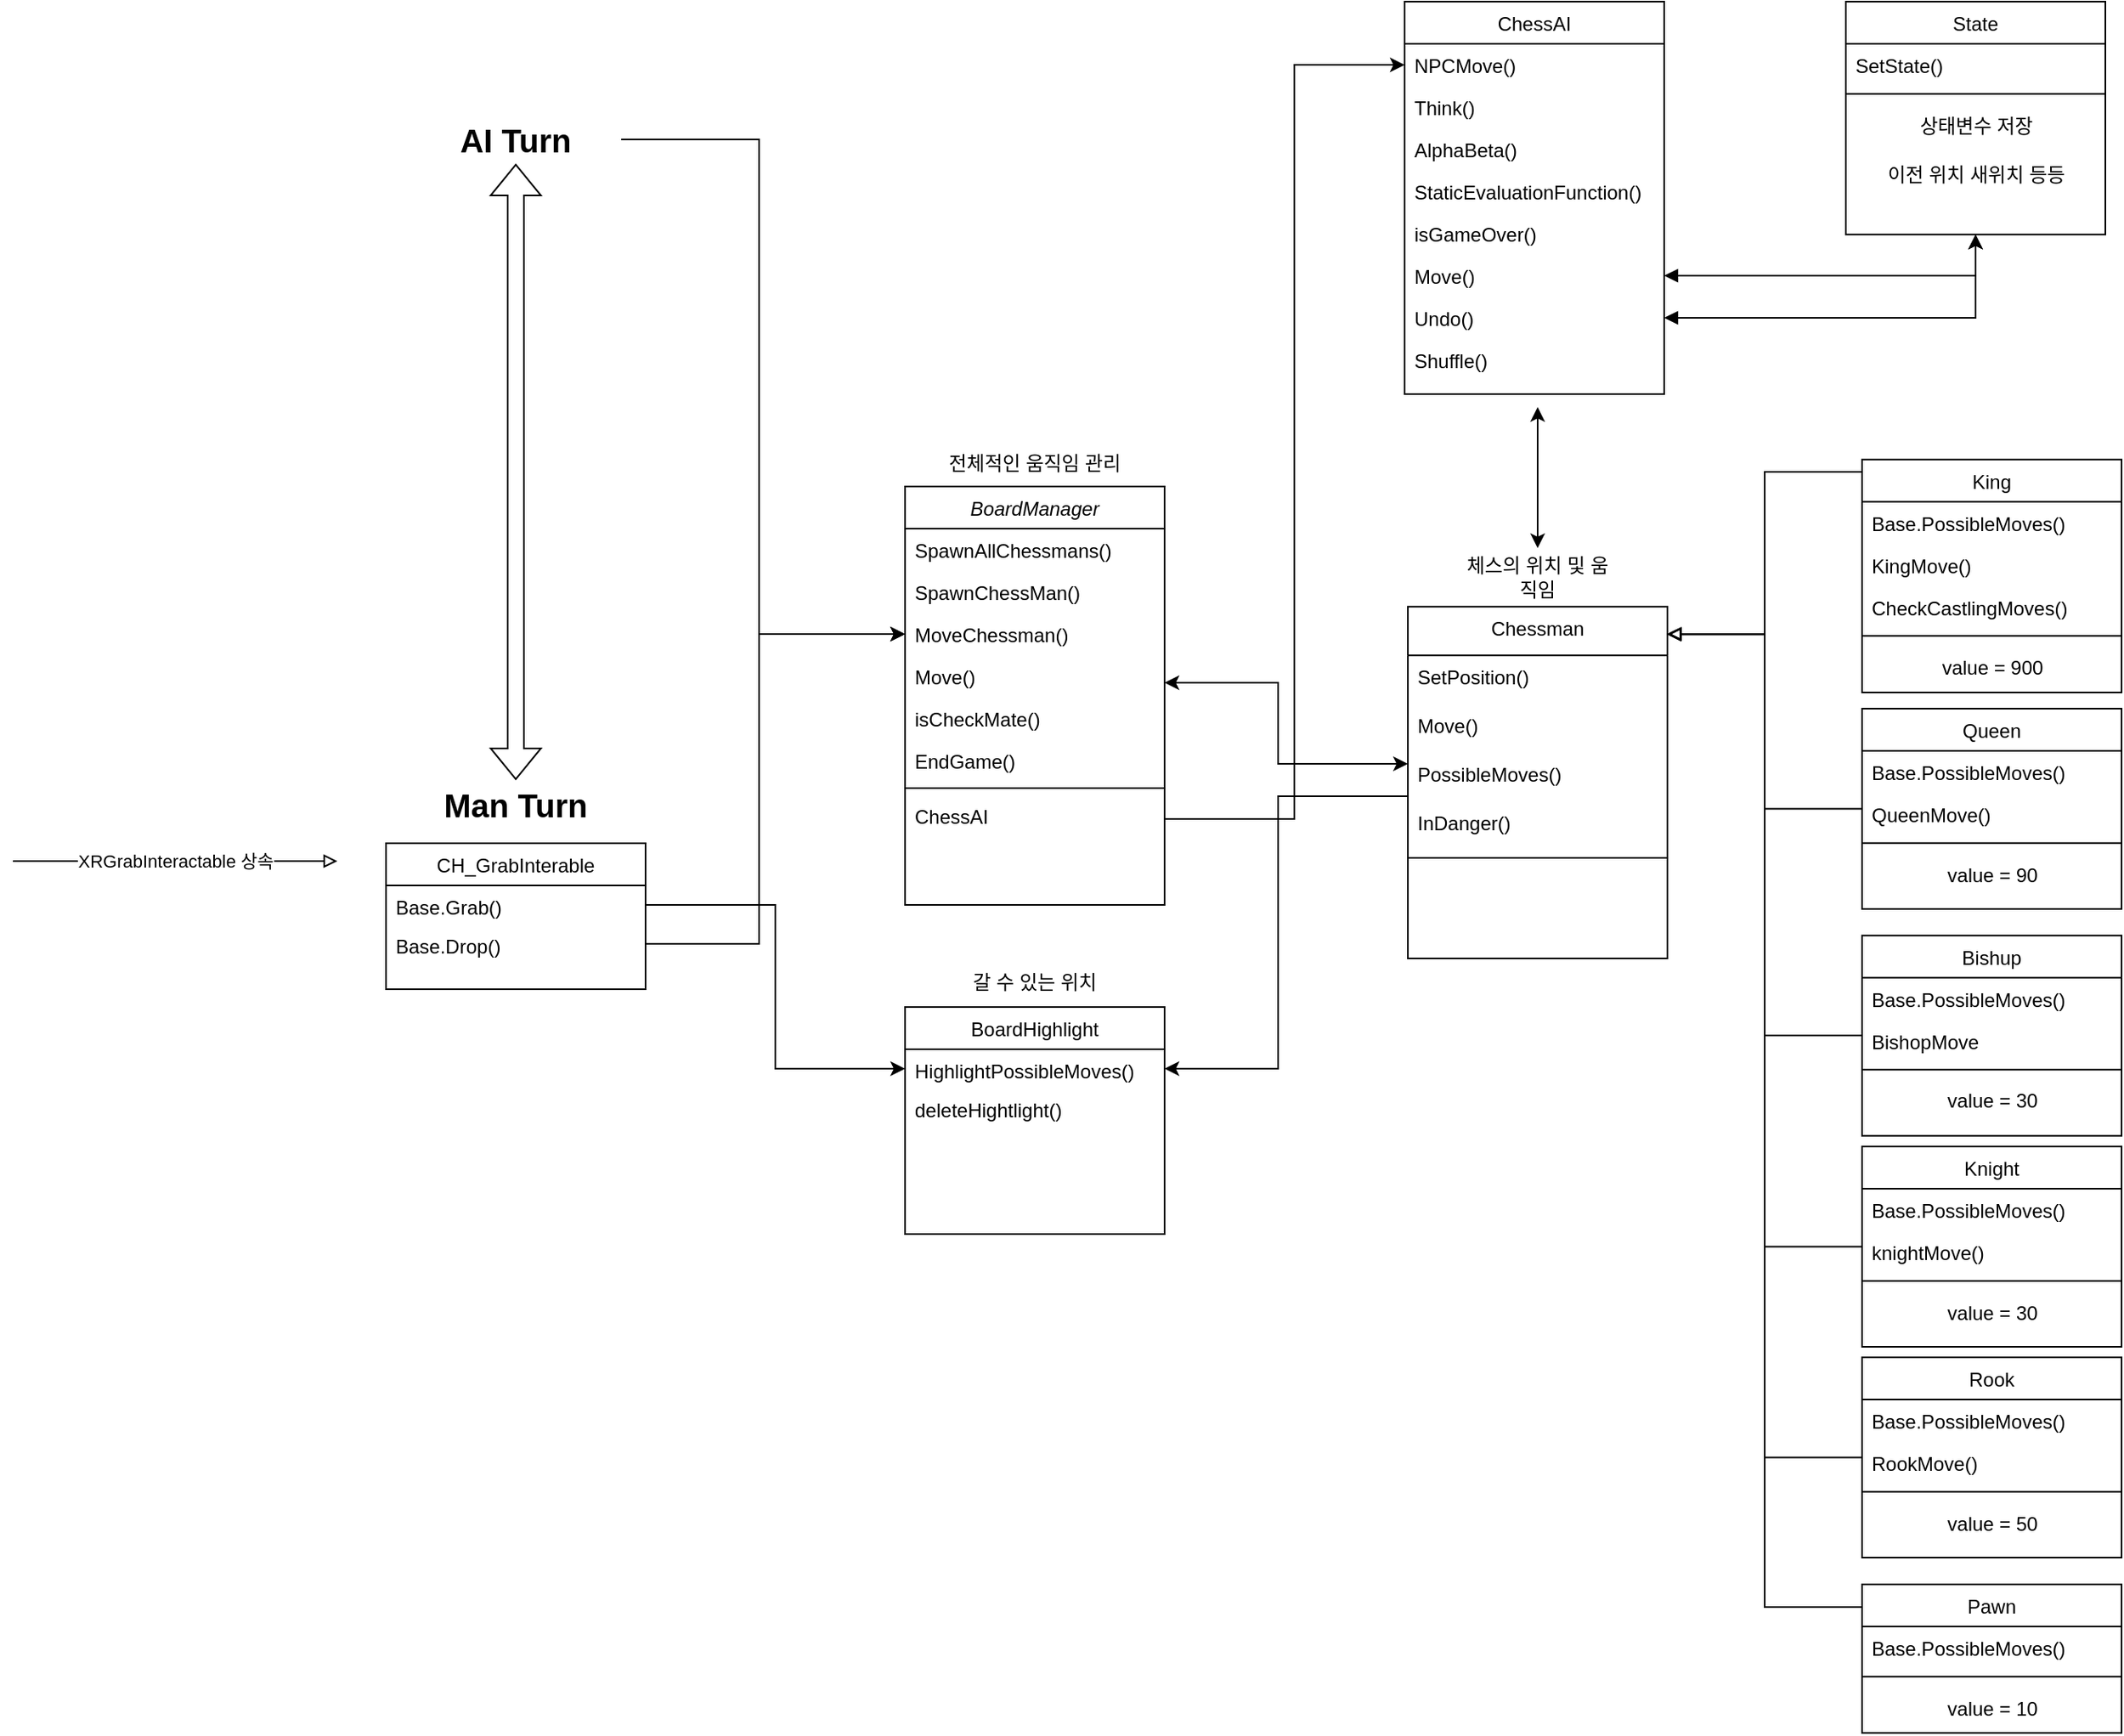 <mxfile version="22.1.15" type="github">
  <diagram id="C5RBs43oDa-KdzZeNtuy" name="Page-1">
    <mxGraphModel dx="2206" dy="1188" grid="1" gridSize="10" guides="1" tooltips="1" connect="1" arrows="1" fold="1" page="1" pageScale="1" pageWidth="2336" pageHeight="1654" math="0" shadow="0">
      <root>
        <mxCell id="WIyWlLk6GJQsqaUBKTNV-0" />
        <mxCell id="WIyWlLk6GJQsqaUBKTNV-1" parent="WIyWlLk6GJQsqaUBKTNV-0" />
        <mxCell id="zkfFHV4jXpPFQw0GAbJ--13" value="ChessAI&#xa;" style="swimlane;fontStyle=0;align=center;verticalAlign=top;childLayout=stackLayout;horizontal=1;startSize=26;horizontalStack=0;resizeParent=1;resizeLast=0;collapsible=1;marginBottom=0;rounded=0;shadow=0;strokeWidth=1;" parent="WIyWlLk6GJQsqaUBKTNV-1" vertex="1">
          <mxGeometry x="1168" y="450" width="160" height="242" as="geometry">
            <mxRectangle x="340" y="380" width="170" height="26" as="alternateBounds" />
          </mxGeometry>
        </mxCell>
        <mxCell id="zkfFHV4jXpPFQw0GAbJ--14" value="NPCMove()" style="text;align=left;verticalAlign=top;spacingLeft=4;spacingRight=4;overflow=hidden;rotatable=0;points=[[0,0.5],[1,0.5]];portConstraint=eastwest;" parent="zkfFHV4jXpPFQw0GAbJ--13" vertex="1">
          <mxGeometry y="26" width="160" height="26" as="geometry" />
        </mxCell>
        <mxCell id="YyBfLoDIDOj0z5eIzJVB-147" value="Think()" style="text;align=left;verticalAlign=top;spacingLeft=4;spacingRight=4;overflow=hidden;rotatable=0;points=[[0,0.5],[1,0.5]];portConstraint=eastwest;" vertex="1" parent="zkfFHV4jXpPFQw0GAbJ--13">
          <mxGeometry y="52" width="160" height="26" as="geometry" />
        </mxCell>
        <mxCell id="YyBfLoDIDOj0z5eIzJVB-148" value="AlphaBeta()" style="text;align=left;verticalAlign=top;spacingLeft=4;spacingRight=4;overflow=hidden;rotatable=0;points=[[0,0.5],[1,0.5]];portConstraint=eastwest;" vertex="1" parent="zkfFHV4jXpPFQw0GAbJ--13">
          <mxGeometry y="78" width="160" height="26" as="geometry" />
        </mxCell>
        <mxCell id="YyBfLoDIDOj0z5eIzJVB-150" value="StaticEvaluationFunction()" style="text;align=left;verticalAlign=top;spacingLeft=4;spacingRight=4;overflow=hidden;rotatable=0;points=[[0,0.5],[1,0.5]];portConstraint=eastwest;" vertex="1" parent="zkfFHV4jXpPFQw0GAbJ--13">
          <mxGeometry y="104" width="160" height="26" as="geometry" />
        </mxCell>
        <mxCell id="YyBfLoDIDOj0z5eIzJVB-151" value="isGameOver()" style="text;align=left;verticalAlign=top;spacingLeft=4;spacingRight=4;overflow=hidden;rotatable=0;points=[[0,0.5],[1,0.5]];portConstraint=eastwest;" vertex="1" parent="zkfFHV4jXpPFQw0GAbJ--13">
          <mxGeometry y="130" width="160" height="26" as="geometry" />
        </mxCell>
        <mxCell id="YyBfLoDIDOj0z5eIzJVB-152" value="Move()" style="text;align=left;verticalAlign=top;spacingLeft=4;spacingRight=4;overflow=hidden;rotatable=0;points=[[0,0.5],[1,0.5]];portConstraint=eastwest;" vertex="1" parent="zkfFHV4jXpPFQw0GAbJ--13">
          <mxGeometry y="156" width="160" height="26" as="geometry" />
        </mxCell>
        <mxCell id="YyBfLoDIDOj0z5eIzJVB-153" value="Undo()" style="text;align=left;verticalAlign=top;spacingLeft=4;spacingRight=4;overflow=hidden;rotatable=0;points=[[0,0.5],[1,0.5]];portConstraint=eastwest;" vertex="1" parent="zkfFHV4jXpPFQw0GAbJ--13">
          <mxGeometry y="182" width="160" height="26" as="geometry" />
        </mxCell>
        <mxCell id="YyBfLoDIDOj0z5eIzJVB-154" value="Shuffle()" style="text;align=left;verticalAlign=top;spacingLeft=4;spacingRight=4;overflow=hidden;rotatable=0;points=[[0,0.5],[1,0.5]];portConstraint=eastwest;" vertex="1" parent="zkfFHV4jXpPFQw0GAbJ--13">
          <mxGeometry y="208" width="160" height="26" as="geometry" />
        </mxCell>
        <mxCell id="YyBfLoDIDOj0z5eIzJVB-8" value="" style="group;fontStyle=1" vertex="1" connectable="0" parent="WIyWlLk6GJQsqaUBKTNV-1">
          <mxGeometry x="860" y="720" width="160" height="209" as="geometry" />
        </mxCell>
        <mxCell id="zkfFHV4jXpPFQw0GAbJ--0" value="BoardManager" style="swimlane;fontStyle=2;align=center;verticalAlign=top;childLayout=stackLayout;horizontal=1;startSize=26;horizontalStack=0;resizeParent=1;resizeLast=0;collapsible=1;marginBottom=0;rounded=0;shadow=0;strokeWidth=1;" parent="YyBfLoDIDOj0z5eIzJVB-8" vertex="1">
          <mxGeometry y="29" width="160" height="258" as="geometry">
            <mxRectangle x="230" y="140" width="160" height="26" as="alternateBounds" />
          </mxGeometry>
        </mxCell>
        <mxCell id="zkfFHV4jXpPFQw0GAbJ--1" value="SpawnAllChessmans()" style="text;align=left;verticalAlign=top;spacingLeft=4;spacingRight=4;overflow=hidden;rotatable=0;points=[[0,0.5],[1,0.5]];portConstraint=eastwest;" parent="zkfFHV4jXpPFQw0GAbJ--0" vertex="1">
          <mxGeometry y="26" width="160" height="26" as="geometry" />
        </mxCell>
        <mxCell id="zkfFHV4jXpPFQw0GAbJ--2" value="SpawnChessMan()" style="text;align=left;verticalAlign=top;spacingLeft=4;spacingRight=4;overflow=hidden;rotatable=0;points=[[0,0.5],[1,0.5]];portConstraint=eastwest;rounded=0;shadow=0;html=0;" parent="zkfFHV4jXpPFQw0GAbJ--0" vertex="1">
          <mxGeometry y="52" width="160" height="26" as="geometry" />
        </mxCell>
        <mxCell id="zkfFHV4jXpPFQw0GAbJ--3" value="MoveChessman()" style="text;align=left;verticalAlign=top;spacingLeft=4;spacingRight=4;overflow=hidden;rotatable=0;points=[[0,0.5],[1,0.5]];portConstraint=eastwest;rounded=0;shadow=0;html=0;" parent="zkfFHV4jXpPFQw0GAbJ--0" vertex="1">
          <mxGeometry y="78" width="160" height="26" as="geometry" />
        </mxCell>
        <mxCell id="YyBfLoDIDOj0z5eIzJVB-79" value="Move()" style="text;align=left;verticalAlign=top;spacingLeft=4;spacingRight=4;overflow=hidden;rotatable=0;points=[[0,0.5],[1,0.5]];portConstraint=eastwest;rounded=0;shadow=0;html=0;" vertex="1" parent="zkfFHV4jXpPFQw0GAbJ--0">
          <mxGeometry y="104" width="160" height="26" as="geometry" />
        </mxCell>
        <mxCell id="YyBfLoDIDOj0z5eIzJVB-80" value="isCheckMate()" style="text;align=left;verticalAlign=top;spacingLeft=4;spacingRight=4;overflow=hidden;rotatable=0;points=[[0,0.5],[1,0.5]];portConstraint=eastwest;rounded=0;shadow=0;html=0;" vertex="1" parent="zkfFHV4jXpPFQw0GAbJ--0">
          <mxGeometry y="130" width="160" height="26" as="geometry" />
        </mxCell>
        <mxCell id="YyBfLoDIDOj0z5eIzJVB-81" value="EndGame()" style="text;align=left;verticalAlign=top;spacingLeft=4;spacingRight=4;overflow=hidden;rotatable=0;points=[[0,0.5],[1,0.5]];portConstraint=eastwest;rounded=0;shadow=0;html=0;" vertex="1" parent="zkfFHV4jXpPFQw0GAbJ--0">
          <mxGeometry y="156" width="160" height="26" as="geometry" />
        </mxCell>
        <mxCell id="zkfFHV4jXpPFQw0GAbJ--4" value="" style="line;html=1;strokeWidth=1;align=left;verticalAlign=middle;spacingTop=-1;spacingLeft=3;spacingRight=3;rotatable=0;labelPosition=right;points=[];portConstraint=eastwest;" parent="zkfFHV4jXpPFQw0GAbJ--0" vertex="1">
          <mxGeometry y="182" width="160" height="8" as="geometry" />
        </mxCell>
        <mxCell id="zkfFHV4jXpPFQw0GAbJ--5" value="ChessAI" style="text;align=left;verticalAlign=top;spacingLeft=4;spacingRight=4;overflow=hidden;rotatable=0;points=[[0,0.5],[1,0.5]];portConstraint=eastwest;" parent="zkfFHV4jXpPFQw0GAbJ--0" vertex="1">
          <mxGeometry y="190" width="160" height="30" as="geometry" />
        </mxCell>
        <mxCell id="YyBfLoDIDOj0z5eIzJVB-7" value="&lt;span&gt;전체적인 움직임 관리&lt;/span&gt;" style="text;html=1;strokeColor=none;fillColor=none;align=center;verticalAlign=middle;whiteSpace=wrap;rounded=0;fontStyle=0" vertex="1" parent="YyBfLoDIDOj0z5eIzJVB-8">
          <mxGeometry x="20" width="120" height="30" as="geometry" />
        </mxCell>
        <mxCell id="YyBfLoDIDOj0z5eIzJVB-19" value="King" style="swimlane;fontStyle=0;align=center;verticalAlign=top;childLayout=stackLayout;horizontal=1;startSize=26;horizontalStack=0;resizeParent=1;resizeLast=0;collapsible=1;marginBottom=0;rounded=0;shadow=0;strokeWidth=1;" vertex="1" parent="WIyWlLk6GJQsqaUBKTNV-1">
          <mxGeometry x="1450" y="732.36" width="160" height="143.638" as="geometry">
            <mxRectangle x="1400" y="676.5" width="170" height="26" as="alternateBounds" />
          </mxGeometry>
        </mxCell>
        <mxCell id="YyBfLoDIDOj0z5eIzJVB-20" value="Base.PossibleMoves()" style="text;align=left;verticalAlign=top;spacingLeft=4;spacingRight=4;overflow=hidden;rotatable=0;points=[[0,0.5],[1,0.5]];portConstraint=eastwest;" vertex="1" parent="YyBfLoDIDOj0z5eIzJVB-19">
          <mxGeometry y="26" width="160" height="26" as="geometry" />
        </mxCell>
        <mxCell id="YyBfLoDIDOj0z5eIzJVB-78" value="KingMove()" style="text;align=left;verticalAlign=top;spacingLeft=4;spacingRight=4;overflow=hidden;rotatable=0;points=[[0,0.5],[1,0.5]];portConstraint=eastwest;" vertex="1" parent="YyBfLoDIDOj0z5eIzJVB-19">
          <mxGeometry y="52" width="160" height="26" as="geometry" />
        </mxCell>
        <mxCell id="YyBfLoDIDOj0z5eIzJVB-118" value="CheckCastlingMoves()" style="text;align=left;verticalAlign=top;spacingLeft=4;spacingRight=4;overflow=hidden;rotatable=0;points=[[0,0.5],[1,0.5]];portConstraint=eastwest;" vertex="1" parent="YyBfLoDIDOj0z5eIzJVB-19">
          <mxGeometry y="78" width="160" height="26" as="geometry" />
        </mxCell>
        <mxCell id="YyBfLoDIDOj0z5eIzJVB-77" value="" style="line;html=1;strokeWidth=1;align=left;verticalAlign=middle;spacingTop=-1;spacingLeft=3;spacingRight=3;rotatable=0;labelPosition=right;points=[];portConstraint=eastwest;" vertex="1" parent="YyBfLoDIDOj0z5eIzJVB-19">
          <mxGeometry y="104" width="160" height="9.638" as="geometry" />
        </mxCell>
        <mxCell id="YyBfLoDIDOj0z5eIzJVB-112" value="value = 900" style="text;html=1;align=center;verticalAlign=middle;resizable=0;points=[];autosize=1;strokeColor=none;fillColor=none;" vertex="1" parent="YyBfLoDIDOj0z5eIzJVB-19">
          <mxGeometry y="113.638" width="160" height="30" as="geometry" />
        </mxCell>
        <mxCell id="YyBfLoDIDOj0z5eIzJVB-36" value="CH_GrabInterable" style="swimlane;fontStyle=0;align=center;verticalAlign=top;childLayout=stackLayout;horizontal=1;startSize=26;horizontalStack=0;resizeParent=1;resizeLast=0;collapsible=1;marginBottom=0;rounded=0;shadow=0;strokeWidth=1;" vertex="1" parent="WIyWlLk6GJQsqaUBKTNV-1">
          <mxGeometry x="540" y="969" width="160" height="90" as="geometry">
            <mxRectangle x="340" y="380" width="170" height="26" as="alternateBounds" />
          </mxGeometry>
        </mxCell>
        <mxCell id="YyBfLoDIDOj0z5eIzJVB-37" value="Base.Grab()" style="text;align=left;verticalAlign=top;spacingLeft=4;spacingRight=4;overflow=hidden;rotatable=0;points=[[0,0.5],[1,0.5]];portConstraint=eastwest;" vertex="1" parent="YyBfLoDIDOj0z5eIzJVB-36">
          <mxGeometry y="26" width="160" height="24" as="geometry" />
        </mxCell>
        <mxCell id="YyBfLoDIDOj0z5eIzJVB-66" value="Base.Drop()" style="text;align=left;verticalAlign=top;spacingLeft=4;spacingRight=4;overflow=hidden;rotatable=0;points=[[0,0.5],[1,0.5]];portConstraint=eastwest;" vertex="1" parent="YyBfLoDIDOj0z5eIzJVB-36">
          <mxGeometry y="50" width="160" height="24" as="geometry" />
        </mxCell>
        <mxCell id="YyBfLoDIDOj0z5eIzJVB-46" value="" style="endArrow=block;html=1;rounded=0;endFill=0;" edge="1" parent="WIyWlLk6GJQsqaUBKTNV-1">
          <mxGeometry relative="1" as="geometry">
            <mxPoint x="310" y="980" as="sourcePoint" />
            <mxPoint x="510" y="980" as="targetPoint" />
          </mxGeometry>
        </mxCell>
        <mxCell id="YyBfLoDIDOj0z5eIzJVB-47" value="XRGrabInteractable 상속" style="edgeLabel;resizable=0;html=1;align=center;verticalAlign=middle;" connectable="0" vertex="1" parent="YyBfLoDIDOj0z5eIzJVB-46">
          <mxGeometry relative="1" as="geometry" />
        </mxCell>
        <mxCell id="YyBfLoDIDOj0z5eIzJVB-159" style="edgeStyle=orthogonalEdgeStyle;rounded=0;orthogonalLoop=1;jettySize=auto;html=1;exitX=0.5;exitY=1;exitDx=0;exitDy=0;entryX=0.5;entryY=0;entryDx=0;entryDy=0;shape=flexArrow;startArrow=block;" edge="1" parent="WIyWlLk6GJQsqaUBKTNV-1" source="YyBfLoDIDOj0z5eIzJVB-50" target="YyBfLoDIDOj0z5eIzJVB-51">
          <mxGeometry relative="1" as="geometry" />
        </mxCell>
        <mxCell id="YyBfLoDIDOj0z5eIzJVB-160" style="edgeStyle=orthogonalEdgeStyle;rounded=0;orthogonalLoop=1;jettySize=auto;html=1;entryX=0;entryY=0.5;entryDx=0;entryDy=0;" edge="1" parent="WIyWlLk6GJQsqaUBKTNV-1" source="YyBfLoDIDOj0z5eIzJVB-50" target="zkfFHV4jXpPFQw0GAbJ--3">
          <mxGeometry relative="1" as="geometry">
            <Array as="points">
              <mxPoint x="770" y="535" />
              <mxPoint x="770" y="840" />
            </Array>
          </mxGeometry>
        </mxCell>
        <mxCell id="YyBfLoDIDOj0z5eIzJVB-50" value="AI Turn" style="text;html=1;strokeColor=none;fillColor=none;align=center;verticalAlign=middle;whiteSpace=wrap;rounded=0;fontStyle=1;fontSize=20;" vertex="1" parent="WIyWlLk6GJQsqaUBKTNV-1">
          <mxGeometry x="555" y="520" width="130" height="30" as="geometry" />
        </mxCell>
        <mxCell id="YyBfLoDIDOj0z5eIzJVB-51" value="Man Turn" style="text;html=1;strokeColor=none;fillColor=none;align=center;verticalAlign=middle;whiteSpace=wrap;rounded=0;fontStyle=1;fontSize=20;" vertex="1" parent="WIyWlLk6GJQsqaUBKTNV-1">
          <mxGeometry x="555" y="930" width="130" height="30" as="geometry" />
        </mxCell>
        <mxCell id="YyBfLoDIDOj0z5eIzJVB-54" value="" style="group" vertex="1" connectable="0" parent="WIyWlLk6GJQsqaUBKTNV-1">
          <mxGeometry x="1170" y="787" width="160" height="253" as="geometry" />
        </mxCell>
        <mxCell id="YyBfLoDIDOj0z5eIzJVB-4" value="Chessman" style="swimlane;fontStyle=0;align=center;verticalAlign=top;childLayout=stackLayout;horizontal=1;startSize=30;horizontalStack=0;resizeParent=1;resizeLast=0;collapsible=1;marginBottom=0;rounded=0;shadow=0;strokeWidth=1;" vertex="1" parent="YyBfLoDIDOj0z5eIzJVB-54">
          <mxGeometry y="36.143" width="160" height="216.857" as="geometry">
            <mxRectangle x="340" y="380" width="170" height="26" as="alternateBounds" />
          </mxGeometry>
        </mxCell>
        <mxCell id="YyBfLoDIDOj0z5eIzJVB-5" value="SetPosition()" style="text;align=left;verticalAlign=top;spacingLeft=4;spacingRight=4;overflow=hidden;rotatable=0;points=[[0,0.5],[1,0.5]];portConstraint=eastwest;spacingTop=0;spacingBottom=5;whiteSpace=wrap;" vertex="1" parent="YyBfLoDIDOj0z5eIzJVB-4">
          <mxGeometry y="30" width="160" height="30" as="geometry" />
        </mxCell>
        <mxCell id="YyBfLoDIDOj0z5eIzJVB-70" value="Move()" style="text;align=left;verticalAlign=top;spacingLeft=4;spacingRight=4;overflow=hidden;rotatable=0;points=[[0,0.5],[1,0.5]];portConstraint=eastwest;spacingTop=0;spacingBottom=5;whiteSpace=wrap;" vertex="1" parent="YyBfLoDIDOj0z5eIzJVB-4">
          <mxGeometry y="60" width="160" height="30" as="geometry" />
        </mxCell>
        <mxCell id="YyBfLoDIDOj0z5eIzJVB-71" value="PossibleMoves()" style="text;align=left;verticalAlign=top;spacingLeft=4;spacingRight=4;overflow=hidden;rotatable=0;points=[[0,0.5],[1,0.5]];portConstraint=eastwest;spacingTop=0;spacingBottom=5;whiteSpace=wrap;" vertex="1" parent="YyBfLoDIDOj0z5eIzJVB-4">
          <mxGeometry y="90" width="160" height="30" as="geometry" />
        </mxCell>
        <mxCell id="YyBfLoDIDOj0z5eIzJVB-72" value="InDanger()" style="text;align=left;verticalAlign=top;spacingLeft=4;spacingRight=4;overflow=hidden;rotatable=0;points=[[0,0.5],[1,0.5]];portConstraint=eastwest;spacingTop=0;spacingBottom=5;whiteSpace=wrap;" vertex="1" parent="YyBfLoDIDOj0z5eIzJVB-4">
          <mxGeometry y="120" width="160" height="30" as="geometry" />
        </mxCell>
        <mxCell id="YyBfLoDIDOj0z5eIzJVB-6" value="" style="line;html=1;strokeWidth=1;align=left;verticalAlign=middle;spacingTop=-1;spacingLeft=3;spacingRight=3;rotatable=0;labelPosition=right;points=[];portConstraint=eastwest;" vertex="1" parent="YyBfLoDIDOj0z5eIzJVB-4">
          <mxGeometry y="150" width="160" height="9.638" as="geometry" />
        </mxCell>
        <mxCell id="YyBfLoDIDOj0z5eIzJVB-164" style="edgeStyle=orthogonalEdgeStyle;rounded=0;orthogonalLoop=1;jettySize=auto;html=1;startArrow=classic;startFill=1;" edge="1" parent="YyBfLoDIDOj0z5eIzJVB-54" source="YyBfLoDIDOj0z5eIzJVB-52">
          <mxGeometry relative="1" as="geometry">
            <mxPoint x="80.0" y="-87" as="targetPoint" />
          </mxGeometry>
        </mxCell>
        <mxCell id="YyBfLoDIDOj0z5eIzJVB-52" value="체스의 위치 및 움직임" style="text;html=1;strokeColor=none;fillColor=none;align=center;verticalAlign=middle;whiteSpace=wrap;rounded=0;" vertex="1" parent="YyBfLoDIDOj0z5eIzJVB-54">
          <mxGeometry x="35" width="90" height="36.143" as="geometry" />
        </mxCell>
        <mxCell id="YyBfLoDIDOj0z5eIzJVB-74" style="edgeStyle=orthogonalEdgeStyle;rounded=0;orthogonalLoop=1;jettySize=auto;html=1;exitX=1;exitY=0.5;exitDx=0;exitDy=0;entryX=0;entryY=0.5;entryDx=0;entryDy=0;" edge="1" parent="WIyWlLk6GJQsqaUBKTNV-1" source="YyBfLoDIDOj0z5eIzJVB-37" target="zkfFHV4jXpPFQw0GAbJ--7">
          <mxGeometry relative="1" as="geometry" />
        </mxCell>
        <mxCell id="YyBfLoDIDOj0z5eIzJVB-84" style="rounded=0;orthogonalLoop=1;jettySize=auto;html=1;edgeStyle=orthogonalEdgeStyle;startArrow=classic;startFill=1;" edge="1" parent="WIyWlLk6GJQsqaUBKTNV-1" source="YyBfLoDIDOj0z5eIzJVB-4" target="zkfFHV4jXpPFQw0GAbJ--0">
          <mxGeometry relative="1" as="geometry">
            <Array as="points">
              <mxPoint x="1090" y="920" />
              <mxPoint x="1090" y="870" />
            </Array>
          </mxGeometry>
        </mxCell>
        <mxCell id="YyBfLoDIDOj0z5eIzJVB-137" style="edgeStyle=orthogonalEdgeStyle;rounded=0;orthogonalLoop=1;jettySize=auto;html=1;endArrow=block;endFill=0;" edge="1" parent="WIyWlLk6GJQsqaUBKTNV-1" source="YyBfLoDIDOj0z5eIzJVB-86">
          <mxGeometry relative="1" as="geometry">
            <mxPoint x="1330" y="840" as="targetPoint" />
            <Array as="points">
              <mxPoint x="1390" y="948" />
              <mxPoint x="1390" y="840" />
            </Array>
          </mxGeometry>
        </mxCell>
        <mxCell id="YyBfLoDIDOj0z5eIzJVB-86" value="Queen" style="swimlane;fontStyle=0;align=center;verticalAlign=top;childLayout=stackLayout;horizontal=1;startSize=26;horizontalStack=0;resizeParent=1;resizeLast=0;collapsible=1;marginBottom=0;rounded=0;shadow=0;strokeWidth=1;" vertex="1" parent="WIyWlLk6GJQsqaUBKTNV-1">
          <mxGeometry x="1450" y="886" width="160" height="123.5" as="geometry">
            <mxRectangle x="1400" y="676.5" width="170" height="26" as="alternateBounds" />
          </mxGeometry>
        </mxCell>
        <mxCell id="YyBfLoDIDOj0z5eIzJVB-87" value="Base.PossibleMoves()" style="text;align=left;verticalAlign=top;spacingLeft=4;spacingRight=4;overflow=hidden;rotatable=0;points=[[0,0.5],[1,0.5]];portConstraint=eastwest;" vertex="1" parent="YyBfLoDIDOj0z5eIzJVB-86">
          <mxGeometry y="26" width="160" height="26" as="geometry" />
        </mxCell>
        <mxCell id="YyBfLoDIDOj0z5eIzJVB-88" value="QueenMove()" style="text;align=left;verticalAlign=top;spacingLeft=4;spacingRight=4;overflow=hidden;rotatable=0;points=[[0,0.5],[1,0.5]];portConstraint=eastwest;" vertex="1" parent="YyBfLoDIDOj0z5eIzJVB-86">
          <mxGeometry y="52" width="160" height="26" as="geometry" />
        </mxCell>
        <mxCell id="YyBfLoDIDOj0z5eIzJVB-89" value="" style="line;html=1;strokeWidth=1;align=left;verticalAlign=middle;spacingTop=-1;spacingLeft=3;spacingRight=3;rotatable=0;labelPosition=right;points=[];portConstraint=eastwest;" vertex="1" parent="YyBfLoDIDOj0z5eIzJVB-86">
          <mxGeometry y="78" width="160" height="9.638" as="geometry" />
        </mxCell>
        <mxCell id="YyBfLoDIDOj0z5eIzJVB-113" value="value = 90" style="text;html=1;align=center;verticalAlign=middle;resizable=0;points=[];autosize=1;strokeColor=none;fillColor=none;" vertex="1" parent="YyBfLoDIDOj0z5eIzJVB-86">
          <mxGeometry y="87.638" width="160" height="30" as="geometry" />
        </mxCell>
        <mxCell id="YyBfLoDIDOj0z5eIzJVB-95" value="Bishup" style="swimlane;fontStyle=0;align=center;verticalAlign=top;childLayout=stackLayout;horizontal=1;startSize=26;horizontalStack=0;resizeParent=1;resizeLast=0;collapsible=1;marginBottom=0;rounded=0;shadow=0;strokeWidth=1;" vertex="1" parent="WIyWlLk6GJQsqaUBKTNV-1">
          <mxGeometry x="1450" y="1025.82" width="160" height="123.5" as="geometry">
            <mxRectangle x="1400" y="676.5" width="170" height="26" as="alternateBounds" />
          </mxGeometry>
        </mxCell>
        <mxCell id="YyBfLoDIDOj0z5eIzJVB-96" value="Base.PossibleMoves()" style="text;align=left;verticalAlign=top;spacingLeft=4;spacingRight=4;overflow=hidden;rotatable=0;points=[[0,0.5],[1,0.5]];portConstraint=eastwest;" vertex="1" parent="YyBfLoDIDOj0z5eIzJVB-95">
          <mxGeometry y="26" width="160" height="26" as="geometry" />
        </mxCell>
        <mxCell id="YyBfLoDIDOj0z5eIzJVB-97" value="BishopMove" style="text;align=left;verticalAlign=top;spacingLeft=4;spacingRight=4;overflow=hidden;rotatable=0;points=[[0,0.5],[1,0.5]];portConstraint=eastwest;" vertex="1" parent="YyBfLoDIDOj0z5eIzJVB-95">
          <mxGeometry y="52" width="160" height="26" as="geometry" />
        </mxCell>
        <mxCell id="YyBfLoDIDOj0z5eIzJVB-98" value="" style="line;html=1;strokeWidth=1;align=left;verticalAlign=middle;spacingTop=-1;spacingLeft=3;spacingRight=3;rotatable=0;labelPosition=right;points=[];portConstraint=eastwest;" vertex="1" parent="YyBfLoDIDOj0z5eIzJVB-95">
          <mxGeometry y="78" width="160" height="9.638" as="geometry" />
        </mxCell>
        <mxCell id="YyBfLoDIDOj0z5eIzJVB-114" value="value = 30" style="text;html=1;align=center;verticalAlign=middle;resizable=0;points=[];autosize=1;strokeColor=none;fillColor=none;" vertex="1" parent="YyBfLoDIDOj0z5eIzJVB-95">
          <mxGeometry y="87.638" width="160" height="30" as="geometry" />
        </mxCell>
        <mxCell id="YyBfLoDIDOj0z5eIzJVB-99" value="Knight" style="swimlane;fontStyle=0;align=center;verticalAlign=top;childLayout=stackLayout;horizontal=1;startSize=26;horizontalStack=0;resizeParent=1;resizeLast=0;collapsible=1;marginBottom=0;rounded=0;shadow=0;strokeWidth=1;" vertex="1" parent="WIyWlLk6GJQsqaUBKTNV-1">
          <mxGeometry x="1450" y="1156" width="160" height="123.5" as="geometry">
            <mxRectangle x="1400" y="676.5" width="170" height="26" as="alternateBounds" />
          </mxGeometry>
        </mxCell>
        <mxCell id="YyBfLoDIDOj0z5eIzJVB-100" value="Base.PossibleMoves()" style="text;align=left;verticalAlign=top;spacingLeft=4;spacingRight=4;overflow=hidden;rotatable=0;points=[[0,0.5],[1,0.5]];portConstraint=eastwest;" vertex="1" parent="YyBfLoDIDOj0z5eIzJVB-99">
          <mxGeometry y="26" width="160" height="26" as="geometry" />
        </mxCell>
        <mxCell id="YyBfLoDIDOj0z5eIzJVB-101" value="knightMove()" style="text;align=left;verticalAlign=top;spacingLeft=4;spacingRight=4;overflow=hidden;rotatable=0;points=[[0,0.5],[1,0.5]];portConstraint=eastwest;" vertex="1" parent="YyBfLoDIDOj0z5eIzJVB-99">
          <mxGeometry y="52" width="160" height="26" as="geometry" />
        </mxCell>
        <mxCell id="YyBfLoDIDOj0z5eIzJVB-102" value="" style="line;html=1;strokeWidth=1;align=left;verticalAlign=middle;spacingTop=-1;spacingLeft=3;spacingRight=3;rotatable=0;labelPosition=right;points=[];portConstraint=eastwest;" vertex="1" parent="YyBfLoDIDOj0z5eIzJVB-99">
          <mxGeometry y="78" width="160" height="9.638" as="geometry" />
        </mxCell>
        <mxCell id="YyBfLoDIDOj0z5eIzJVB-115" value="value = 30" style="text;html=1;align=center;verticalAlign=middle;resizable=0;points=[];autosize=1;strokeColor=none;fillColor=none;" vertex="1" parent="YyBfLoDIDOj0z5eIzJVB-99">
          <mxGeometry y="87.638" width="160" height="30" as="geometry" />
        </mxCell>
        <mxCell id="YyBfLoDIDOj0z5eIzJVB-142" style="edgeStyle=orthogonalEdgeStyle;rounded=0;orthogonalLoop=1;jettySize=auto;html=1;endArrow=block;endFill=0;" edge="1" parent="WIyWlLk6GJQsqaUBKTNV-1" source="YyBfLoDIDOj0z5eIzJVB-103">
          <mxGeometry relative="1" as="geometry">
            <mxPoint x="1330" y="840" as="targetPoint" />
            <Array as="points">
              <mxPoint x="1390" y="1348" />
              <mxPoint x="1390" y="840" />
            </Array>
          </mxGeometry>
        </mxCell>
        <mxCell id="YyBfLoDIDOj0z5eIzJVB-103" value="Rook" style="swimlane;fontStyle=0;align=center;verticalAlign=top;childLayout=stackLayout;horizontal=1;startSize=26;horizontalStack=0;resizeParent=1;resizeLast=0;collapsible=1;marginBottom=0;rounded=0;shadow=0;strokeWidth=1;" vertex="1" parent="WIyWlLk6GJQsqaUBKTNV-1">
          <mxGeometry x="1450" y="1286" width="160" height="123.5" as="geometry">
            <mxRectangle x="1400" y="676.5" width="170" height="26" as="alternateBounds" />
          </mxGeometry>
        </mxCell>
        <mxCell id="YyBfLoDIDOj0z5eIzJVB-104" value="Base.PossibleMoves()" style="text;align=left;verticalAlign=top;spacingLeft=4;spacingRight=4;overflow=hidden;rotatable=0;points=[[0,0.5],[1,0.5]];portConstraint=eastwest;" vertex="1" parent="YyBfLoDIDOj0z5eIzJVB-103">
          <mxGeometry y="26" width="160" height="26" as="geometry" />
        </mxCell>
        <mxCell id="YyBfLoDIDOj0z5eIzJVB-105" value="RookMove()" style="text;align=left;verticalAlign=top;spacingLeft=4;spacingRight=4;overflow=hidden;rotatable=0;points=[[0,0.5],[1,0.5]];portConstraint=eastwest;" vertex="1" parent="YyBfLoDIDOj0z5eIzJVB-103">
          <mxGeometry y="52" width="160" height="26" as="geometry" />
        </mxCell>
        <mxCell id="YyBfLoDIDOj0z5eIzJVB-106" value="" style="line;html=1;strokeWidth=1;align=left;verticalAlign=middle;spacingTop=-1;spacingLeft=3;spacingRight=3;rotatable=0;labelPosition=right;points=[];portConstraint=eastwest;" vertex="1" parent="YyBfLoDIDOj0z5eIzJVB-103">
          <mxGeometry y="78" width="160" height="9.638" as="geometry" />
        </mxCell>
        <mxCell id="YyBfLoDIDOj0z5eIzJVB-116" value="value = 50" style="text;html=1;align=center;verticalAlign=middle;resizable=0;points=[];autosize=1;strokeColor=none;fillColor=none;" vertex="1" parent="YyBfLoDIDOj0z5eIzJVB-103">
          <mxGeometry y="87.638" width="160" height="30" as="geometry" />
        </mxCell>
        <mxCell id="YyBfLoDIDOj0z5eIzJVB-107" value="Pawn" style="swimlane;fontStyle=0;align=center;verticalAlign=top;childLayout=stackLayout;horizontal=1;startSize=26;horizontalStack=0;resizeParent=1;resizeLast=0;collapsible=1;marginBottom=0;rounded=0;shadow=0;strokeWidth=1;" vertex="1" parent="WIyWlLk6GJQsqaUBKTNV-1">
          <mxGeometry x="1450" y="1426" width="160" height="91.638" as="geometry">
            <mxRectangle x="1360" y="1320" width="170" height="26" as="alternateBounds" />
          </mxGeometry>
        </mxCell>
        <mxCell id="YyBfLoDIDOj0z5eIzJVB-108" value="Base.PossibleMoves()" style="text;align=left;verticalAlign=top;spacingLeft=4;spacingRight=4;overflow=hidden;rotatable=0;points=[[0,0.5],[1,0.5]];portConstraint=eastwest;" vertex="1" parent="YyBfLoDIDOj0z5eIzJVB-107">
          <mxGeometry y="26" width="160" height="26" as="geometry" />
        </mxCell>
        <mxCell id="YyBfLoDIDOj0z5eIzJVB-110" value="" style="line;html=1;strokeWidth=1;align=left;verticalAlign=middle;spacingTop=-1;spacingLeft=3;spacingRight=3;rotatable=0;labelPosition=right;points=[];portConstraint=eastwest;" vertex="1" parent="YyBfLoDIDOj0z5eIzJVB-107">
          <mxGeometry y="52" width="160" height="9.638" as="geometry" />
        </mxCell>
        <mxCell id="YyBfLoDIDOj0z5eIzJVB-117" value="value = 10" style="text;html=1;align=center;verticalAlign=middle;resizable=0;points=[];autosize=1;strokeColor=none;fillColor=none;" vertex="1" parent="YyBfLoDIDOj0z5eIzJVB-107">
          <mxGeometry y="61.638" width="160" height="30" as="geometry" />
        </mxCell>
        <mxCell id="YyBfLoDIDOj0z5eIzJVB-134" style="edgeStyle=orthogonalEdgeStyle;rounded=0;orthogonalLoop=1;jettySize=auto;html=1;strokeWidth=1;startArrow=block;startFill=0;endArrow=none;endFill=0;" edge="1" parent="WIyWlLk6GJQsqaUBKTNV-1" source="YyBfLoDIDOj0z5eIzJVB-4" target="YyBfLoDIDOj0z5eIzJVB-19">
          <mxGeometry relative="1" as="geometry">
            <Array as="points">
              <mxPoint x="1390" y="840" />
              <mxPoint x="1390" y="740" />
            </Array>
          </mxGeometry>
        </mxCell>
        <mxCell id="YyBfLoDIDOj0z5eIzJVB-139" style="edgeStyle=orthogonalEdgeStyle;rounded=0;orthogonalLoop=1;jettySize=auto;html=1;entryX=0.999;entryY=0.079;entryDx=0;entryDy=0;entryPerimeter=0;endArrow=block;endFill=0;" edge="1" parent="WIyWlLk6GJQsqaUBKTNV-1" source="YyBfLoDIDOj0z5eIzJVB-95" target="YyBfLoDIDOj0z5eIzJVB-4">
          <mxGeometry relative="1" as="geometry">
            <Array as="points">
              <mxPoint x="1390" y="1088" />
              <mxPoint x="1390" y="840" />
            </Array>
          </mxGeometry>
        </mxCell>
        <mxCell id="YyBfLoDIDOj0z5eIzJVB-144" style="edgeStyle=orthogonalEdgeStyle;rounded=0;orthogonalLoop=1;jettySize=auto;html=1;" edge="1" parent="WIyWlLk6GJQsqaUBKTNV-1" source="YyBfLoDIDOj0z5eIzJVB-71" target="zkfFHV4jXpPFQw0GAbJ--7">
          <mxGeometry relative="1" as="geometry">
            <Array as="points">
              <mxPoint x="1090" y="940" />
              <mxPoint x="1090" y="1108" />
            </Array>
          </mxGeometry>
        </mxCell>
        <mxCell id="YyBfLoDIDOj0z5eIzJVB-145" style="edgeStyle=orthogonalEdgeStyle;rounded=0;orthogonalLoop=1;jettySize=auto;html=1;" edge="1" parent="WIyWlLk6GJQsqaUBKTNV-1" source="YyBfLoDIDOj0z5eIzJVB-66" target="zkfFHV4jXpPFQw0GAbJ--3">
          <mxGeometry relative="1" as="geometry">
            <Array as="points">
              <mxPoint x="770" y="1031" />
              <mxPoint x="770" y="840" />
            </Array>
          </mxGeometry>
        </mxCell>
        <mxCell id="YyBfLoDIDOj0z5eIzJVB-141" style="edgeStyle=orthogonalEdgeStyle;rounded=0;orthogonalLoop=1;jettySize=auto;html=1;endArrow=block;endFill=0;" edge="1" parent="WIyWlLk6GJQsqaUBKTNV-1" source="YyBfLoDIDOj0z5eIzJVB-99" target="YyBfLoDIDOj0z5eIzJVB-4">
          <mxGeometry relative="1" as="geometry">
            <mxPoint x="1330" y="710" as="targetPoint" />
            <Array as="points">
              <mxPoint x="1390" y="1218" />
              <mxPoint x="1390" y="840" />
            </Array>
          </mxGeometry>
        </mxCell>
        <mxCell id="YyBfLoDIDOj0z5eIzJVB-146" value="" style="group" vertex="1" connectable="0" parent="WIyWlLk6GJQsqaUBKTNV-1">
          <mxGeometry x="860" y="1040" width="160" height="170" as="geometry" />
        </mxCell>
        <mxCell id="zkfFHV4jXpPFQw0GAbJ--6" value="BoardHighlight" style="swimlane;fontStyle=0;align=center;verticalAlign=top;childLayout=stackLayout;horizontal=1;startSize=26;horizontalStack=0;resizeParent=1;resizeLast=0;collapsible=1;marginBottom=0;rounded=0;shadow=0;strokeWidth=1;" parent="YyBfLoDIDOj0z5eIzJVB-146" vertex="1">
          <mxGeometry y="30" width="160" height="140" as="geometry">
            <mxRectangle x="130" y="380" width="160" height="26" as="alternateBounds" />
          </mxGeometry>
        </mxCell>
        <mxCell id="zkfFHV4jXpPFQw0GAbJ--7" value="HighlightPossibleMoves()" style="text;align=left;verticalAlign=top;spacingLeft=4;spacingRight=4;overflow=hidden;rotatable=0;points=[[0,0.5],[1,0.5]];portConstraint=eastwest;" parent="zkfFHV4jXpPFQw0GAbJ--6" vertex="1">
          <mxGeometry y="26" width="160" height="24" as="geometry" />
        </mxCell>
        <mxCell id="YyBfLoDIDOj0z5eIzJVB-73" value="deleteHightlight()" style="text;align=left;verticalAlign=top;spacingLeft=4;spacingRight=4;overflow=hidden;rotatable=0;points=[[0,0.5],[1,0.5]];portConstraint=eastwest;" vertex="1" parent="zkfFHV4jXpPFQw0GAbJ--6">
          <mxGeometry y="50" width="160" height="24" as="geometry" />
        </mxCell>
        <mxCell id="YyBfLoDIDOj0z5eIzJVB-30" value="갈 수 있는 위치" style="text;html=1;strokeColor=none;fillColor=none;align=center;verticalAlign=middle;whiteSpace=wrap;rounded=0;" vertex="1" parent="YyBfLoDIDOj0z5eIzJVB-146">
          <mxGeometry x="30" width="100" height="30" as="geometry" />
        </mxCell>
        <mxCell id="YyBfLoDIDOj0z5eIzJVB-143" style="edgeStyle=orthogonalEdgeStyle;rounded=0;orthogonalLoop=1;jettySize=auto;html=1;endArrow=block;endFill=0;" edge="1" parent="WIyWlLk6GJQsqaUBKTNV-1" source="YyBfLoDIDOj0z5eIzJVB-107">
          <mxGeometry relative="1" as="geometry">
            <mxPoint x="1330" y="840" as="targetPoint" />
            <Array as="points">
              <mxPoint x="1390" y="1440" />
              <mxPoint x="1390" y="840" />
              <mxPoint x="1330" y="840" />
            </Array>
          </mxGeometry>
        </mxCell>
        <mxCell id="YyBfLoDIDOj0z5eIzJVB-161" style="edgeStyle=orthogonalEdgeStyle;rounded=0;orthogonalLoop=1;jettySize=auto;html=1;" edge="1" parent="WIyWlLk6GJQsqaUBKTNV-1" source="zkfFHV4jXpPFQw0GAbJ--5" target="zkfFHV4jXpPFQw0GAbJ--14">
          <mxGeometry relative="1" as="geometry">
            <Array as="points">
              <mxPoint x="1100" y="954" />
              <mxPoint x="1100" y="489" />
            </Array>
          </mxGeometry>
        </mxCell>
        <mxCell id="YyBfLoDIDOj0z5eIzJVB-173" value="State" style="swimlane;fontStyle=0;align=center;verticalAlign=top;childLayout=stackLayout;horizontal=1;startSize=26;horizontalStack=0;resizeParent=1;resizeLast=0;collapsible=1;marginBottom=0;rounded=0;shadow=0;strokeWidth=1;" vertex="1" parent="WIyWlLk6GJQsqaUBKTNV-1">
          <mxGeometry x="1440" y="450" width="160" height="143.638" as="geometry">
            <mxRectangle x="1400" y="676.5" width="170" height="26" as="alternateBounds" />
          </mxGeometry>
        </mxCell>
        <mxCell id="YyBfLoDIDOj0z5eIzJVB-174" value="SetState()" style="text;align=left;verticalAlign=top;spacingLeft=4;spacingRight=4;overflow=hidden;rotatable=0;points=[[0,0.5],[1,0.5]];portConstraint=eastwest;" vertex="1" parent="YyBfLoDIDOj0z5eIzJVB-173">
          <mxGeometry y="26" width="160" height="26" as="geometry" />
        </mxCell>
        <mxCell id="YyBfLoDIDOj0z5eIzJVB-177" value="" style="line;html=1;strokeWidth=1;align=left;verticalAlign=middle;spacingTop=-1;spacingLeft=3;spacingRight=3;rotatable=0;labelPosition=right;points=[];portConstraint=eastwest;" vertex="1" parent="YyBfLoDIDOj0z5eIzJVB-173">
          <mxGeometry y="52" width="160" height="9.638" as="geometry" />
        </mxCell>
        <mxCell id="YyBfLoDIDOj0z5eIzJVB-178" value="상태변수 저장" style="text;html=1;align=center;verticalAlign=middle;resizable=0;points=[];autosize=1;strokeColor=none;fillColor=none;" vertex="1" parent="YyBfLoDIDOj0z5eIzJVB-173">
          <mxGeometry y="61.638" width="160" height="30" as="geometry" />
        </mxCell>
        <mxCell id="YyBfLoDIDOj0z5eIzJVB-179" value="이전 위치 새위치 등등" style="text;html=1;align=center;verticalAlign=middle;resizable=0;points=[];autosize=1;strokeColor=none;fillColor=none;" vertex="1" parent="YyBfLoDIDOj0z5eIzJVB-173">
          <mxGeometry y="91.638" width="160" height="30" as="geometry" />
        </mxCell>
        <mxCell id="YyBfLoDIDOj0z5eIzJVB-180" style="edgeStyle=orthogonalEdgeStyle;rounded=0;orthogonalLoop=1;jettySize=auto;html=1;startArrow=block;startFill=1;" edge="1" parent="WIyWlLk6GJQsqaUBKTNV-1" source="YyBfLoDIDOj0z5eIzJVB-153" target="YyBfLoDIDOj0z5eIzJVB-173">
          <mxGeometry relative="1" as="geometry" />
        </mxCell>
        <mxCell id="YyBfLoDIDOj0z5eIzJVB-181" style="edgeStyle=orthogonalEdgeStyle;rounded=0;orthogonalLoop=1;jettySize=auto;html=1;startArrow=block;startFill=1;" edge="1" parent="WIyWlLk6GJQsqaUBKTNV-1" source="YyBfLoDIDOj0z5eIzJVB-152" target="YyBfLoDIDOj0z5eIzJVB-173">
          <mxGeometry relative="1" as="geometry" />
        </mxCell>
      </root>
    </mxGraphModel>
  </diagram>
</mxfile>
